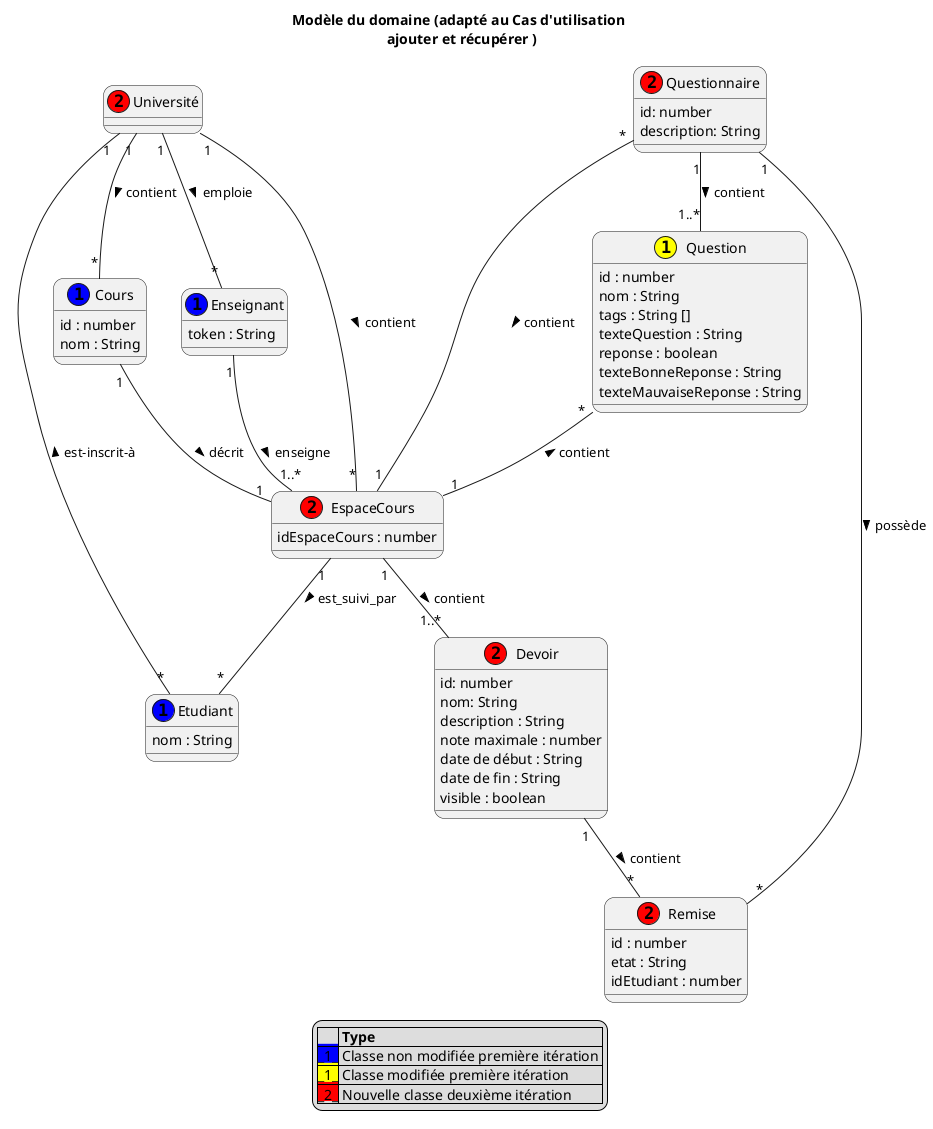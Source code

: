 @startuml MDD

skinparam defaultfontname Verdana
skinparam RoundCorner 20
' skinparam linetype ortho

title Modèle du domaine (adapté au Cas d'utilisation \n ajouter et récupérer )
class Cours << (1,blue) >> {
    id : number
    nom : String
}


class Enseignant << (1,blue) >>{
    token : String
}

class Etudiant << (1,blue) >>{
    nom : String
}

class Devoir << (2,red) >>{
    id: number
    nom: String
    description : String
    note maximale : number
    date de début : String
    date de fin : String
    visible : boolean
}

class Remise << (2,red) >>{
    id : number
    etat : String
    idEtudiant : number
}

class Question << 1,yellow) >>{
    id : number
    nom : String
    tags : String []
    texteQuestion : String
    reponse : boolean
    texteBonneReponse : String
    texteMauvaiseReponse : String
}

class Questionnaire << (2,red) >>{
    id: number
    description: String
}

class EspaceCours << (2,red) >>{
    idEspaceCours : number
}

class Université << (2,red) >>{

}
Devoir "1"--"*" Remise : contient >
EspaceCours "1"--"1..*" Devoir: contient >
Enseignant "1"--"1..*" EspaceCours : enseigne >
Université "1"--"*" Enseignant : emploie >
Cours "1"-- "1" EspaceCours : décrit >
Université "1"--"*" Cours : contient >
EspaceCours "1"-- "*"Etudiant : est_suivi_par >
Questionnaire "1"--"1..*" Question : contient >
Questionnaire"1"--"*" Remise : possède >
Université "1"--"*" EspaceCours : contient >
Université "1"--"*" Etudiant : est-inscrit-à <
Question "*"--"1" EspaceCours : contient <
Questionnaire "*"--"1" EspaceCours : contient >

legend
|= |= Type |
|<back:blue>_1_</back>| Classe non modifiée première itération |
|<back:yellow>_1_</back>| Classe modifiée première itération |
|<back:red>_2_</back>| Nouvelle classe deuxième itération |
endlegend
@enduml